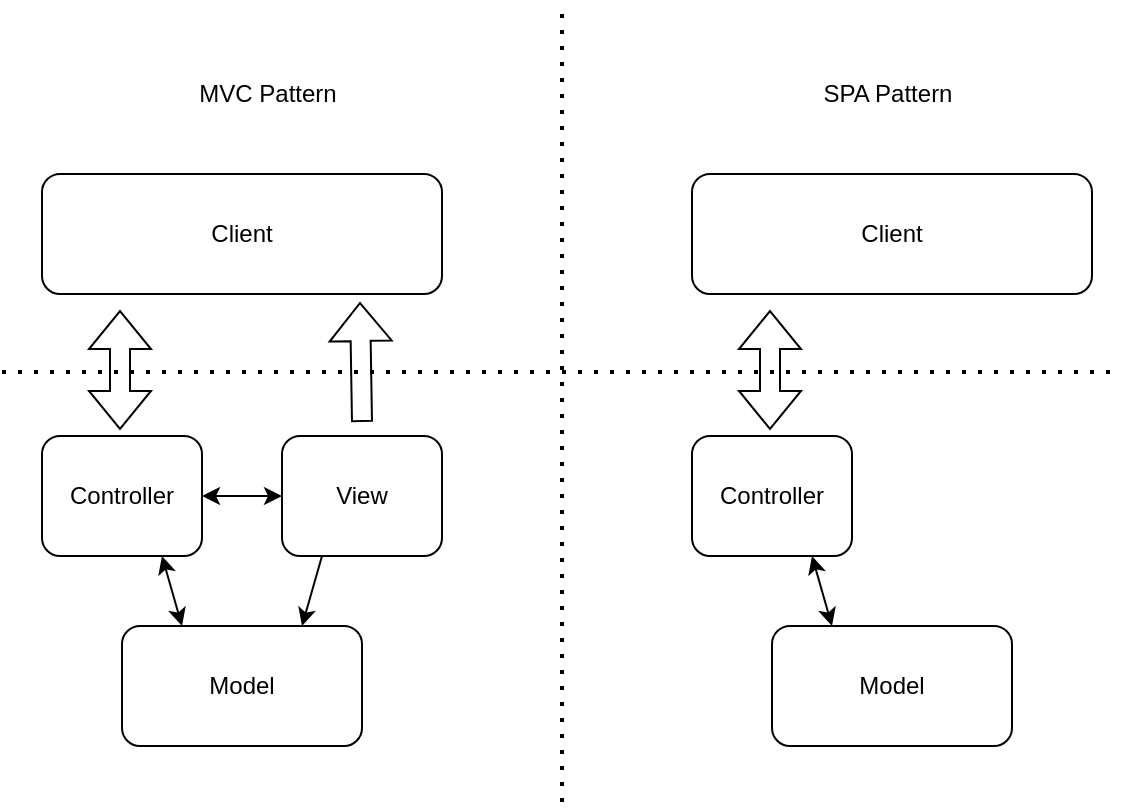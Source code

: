 <mxfile version="24.7.5" pages="3">
  <diagram name="MVC versus SPA" id="CSnf-xwHhqKqm7lZ4IHm">
    <mxGraphModel dx="1434" dy="836" grid="1" gridSize="10" guides="1" tooltips="1" connect="1" arrows="1" fold="1" page="1" pageScale="1" pageWidth="827" pageHeight="1169" math="0" shadow="0">
      <root>
        <mxCell id="0" />
        <mxCell id="1" parent="0" />
        <mxCell id="o8wgjVgUGlA3ocowx8_K-1" value="Client" style="rounded=1;whiteSpace=wrap;html=1;" parent="1" vertex="1">
          <mxGeometry x="60" y="126" width="200" height="60" as="geometry" />
        </mxCell>
        <mxCell id="o8wgjVgUGlA3ocowx8_K-2" value="Controller" style="rounded=1;whiteSpace=wrap;html=1;" parent="1" vertex="1">
          <mxGeometry x="60" y="257" width="80" height="60" as="geometry" />
        </mxCell>
        <mxCell id="o8wgjVgUGlA3ocowx8_K-3" value="View" style="rounded=1;whiteSpace=wrap;html=1;" parent="1" vertex="1">
          <mxGeometry x="180" y="257" width="80" height="60" as="geometry" />
        </mxCell>
        <mxCell id="o8wgjVgUGlA3ocowx8_K-4" value="Model" style="rounded=1;whiteSpace=wrap;html=1;" parent="1" vertex="1">
          <mxGeometry x="100" y="352" width="120" height="60" as="geometry" />
        </mxCell>
        <mxCell id="o8wgjVgUGlA3ocowx8_K-6" value="" style="shape=flexArrow;endArrow=classic;html=1;rounded=0;" parent="1" edge="1">
          <mxGeometry width="50" height="50" relative="1" as="geometry">
            <mxPoint x="220" y="250" as="sourcePoint" />
            <mxPoint x="219" y="190" as="targetPoint" />
          </mxGeometry>
        </mxCell>
        <mxCell id="o8wgjVgUGlA3ocowx8_K-7" value="" style="shape=flexArrow;endArrow=classic;startArrow=classic;html=1;rounded=0;" parent="1" edge="1">
          <mxGeometry width="100" height="100" relative="1" as="geometry">
            <mxPoint x="99" y="254" as="sourcePoint" />
            <mxPoint x="99" y="194" as="targetPoint" />
          </mxGeometry>
        </mxCell>
        <mxCell id="o8wgjVgUGlA3ocowx8_K-8" value="" style="endArrow=classic;startArrow=classic;html=1;rounded=0;entryX=0.75;entryY=1;entryDx=0;entryDy=0;exitX=0.25;exitY=0;exitDx=0;exitDy=0;" parent="1" source="o8wgjVgUGlA3ocowx8_K-4" target="o8wgjVgUGlA3ocowx8_K-2" edge="1">
          <mxGeometry width="50" height="50" relative="1" as="geometry">
            <mxPoint x="390" y="450" as="sourcePoint" />
            <mxPoint x="440" y="400" as="targetPoint" />
          </mxGeometry>
        </mxCell>
        <mxCell id="o8wgjVgUGlA3ocowx8_K-9" value="" style="endArrow=classic;html=1;rounded=0;exitX=0.25;exitY=1;exitDx=0;exitDy=0;entryX=0.75;entryY=0;entryDx=0;entryDy=0;" parent="1" source="o8wgjVgUGlA3ocowx8_K-3" target="o8wgjVgUGlA3ocowx8_K-4" edge="1">
          <mxGeometry width="50" height="50" relative="1" as="geometry">
            <mxPoint x="390" y="450" as="sourcePoint" />
            <mxPoint x="440" y="400" as="targetPoint" />
          </mxGeometry>
        </mxCell>
        <mxCell id="o8wgjVgUGlA3ocowx8_K-10" value="Client" style="rounded=1;whiteSpace=wrap;html=1;" parent="1" vertex="1">
          <mxGeometry x="385" y="126" width="200" height="60" as="geometry" />
        </mxCell>
        <mxCell id="o8wgjVgUGlA3ocowx8_K-11" value="Controller" style="rounded=1;whiteSpace=wrap;html=1;" parent="1" vertex="1">
          <mxGeometry x="385" y="257" width="80" height="60" as="geometry" />
        </mxCell>
        <mxCell id="o8wgjVgUGlA3ocowx8_K-13" value="Model" style="rounded=1;whiteSpace=wrap;html=1;" parent="1" vertex="1">
          <mxGeometry x="425" y="352" width="120" height="60" as="geometry" />
        </mxCell>
        <mxCell id="o8wgjVgUGlA3ocowx8_K-15" value="" style="shape=flexArrow;endArrow=classic;startArrow=classic;html=1;rounded=0;" parent="1" edge="1">
          <mxGeometry width="100" height="100" relative="1" as="geometry">
            <mxPoint x="424" y="254" as="sourcePoint" />
            <mxPoint x="424" y="194" as="targetPoint" />
          </mxGeometry>
        </mxCell>
        <mxCell id="o8wgjVgUGlA3ocowx8_K-16" value="" style="endArrow=classic;startArrow=classic;html=1;rounded=0;entryX=0.75;entryY=1;entryDx=0;entryDy=0;exitX=0.25;exitY=0;exitDx=0;exitDy=0;" parent="1" source="o8wgjVgUGlA3ocowx8_K-13" target="o8wgjVgUGlA3ocowx8_K-11" edge="1">
          <mxGeometry width="50" height="50" relative="1" as="geometry">
            <mxPoint x="715" y="450" as="sourcePoint" />
            <mxPoint x="765" y="400" as="targetPoint" />
          </mxGeometry>
        </mxCell>
        <mxCell id="o8wgjVgUGlA3ocowx8_K-18" value="" style="endArrow=none;dashed=1;html=1;dashPattern=1 3;strokeWidth=2;rounded=0;" parent="1" edge="1">
          <mxGeometry width="50" height="50" relative="1" as="geometry">
            <mxPoint x="40" y="225" as="sourcePoint" />
            <mxPoint x="600" y="225" as="targetPoint" />
          </mxGeometry>
        </mxCell>
        <mxCell id="o8wgjVgUGlA3ocowx8_K-19" value="" style="endArrow=none;dashed=1;html=1;dashPattern=1 3;strokeWidth=2;rounded=0;" parent="1" edge="1">
          <mxGeometry width="50" height="50" relative="1" as="geometry">
            <mxPoint x="320" y="440" as="sourcePoint" />
            <mxPoint x="320" y="40" as="targetPoint" />
          </mxGeometry>
        </mxCell>
        <mxCell id="o8wgjVgUGlA3ocowx8_K-20" value="MVC Pattern" style="text;html=1;strokeColor=none;fillColor=none;align=center;verticalAlign=middle;whiteSpace=wrap;rounded=0;" parent="1" vertex="1">
          <mxGeometry x="128" y="71" width="90" height="30" as="geometry" />
        </mxCell>
        <mxCell id="o8wgjVgUGlA3ocowx8_K-21" value="SPA Pattern" style="text;html=1;strokeColor=none;fillColor=none;align=center;verticalAlign=middle;whiteSpace=wrap;rounded=0;" parent="1" vertex="1">
          <mxGeometry x="438" y="71" width="90" height="30" as="geometry" />
        </mxCell>
        <mxCell id="g5nIQPsIVY8FLEuOHkPk-1" value="" style="endArrow=classic;startArrow=classic;html=1;rounded=0;entryX=0;entryY=0.5;entryDx=0;entryDy=0;exitX=1;exitY=0.5;exitDx=0;exitDy=0;" parent="1" source="o8wgjVgUGlA3ocowx8_K-2" target="o8wgjVgUGlA3ocowx8_K-3" edge="1">
          <mxGeometry width="50" height="50" relative="1" as="geometry">
            <mxPoint x="150" y="280" as="sourcePoint" />
            <mxPoint x="170" y="280" as="targetPoint" />
          </mxGeometry>
        </mxCell>
      </root>
    </mxGraphModel>
  </diagram>
  <diagram id="RIOJNYCBNpTHi6aqWhQZ" name="Middleware">
    <mxGraphModel dx="1434" dy="836" grid="1" gridSize="10" guides="1" tooltips="1" connect="1" arrows="1" fold="1" page="1" pageScale="1" pageWidth="827" pageHeight="1169" math="0" shadow="0">
      <root>
        <mxCell id="0" />
        <mxCell id="1" parent="0" />
        <mxCell id="crCRjkip4WhQop4InZZt-1" value="Middleware 1" style="rounded=1;whiteSpace=wrap;html=1;verticalAlign=top;" vertex="1" parent="1">
          <mxGeometry x="150" y="120" width="120" height="260" as="geometry" />
        </mxCell>
        <mxCell id="crCRjkip4WhQop4InZZt-2" value="Custom Logic" style="rounded=0;whiteSpace=wrap;html=1;" vertex="1" parent="1">
          <mxGeometry x="160" y="160" width="100" height="30" as="geometry" />
        </mxCell>
        <mxCell id="crCRjkip4WhQop4InZZt-3" value="next();" style="rounded=1;whiteSpace=wrap;html=1;" vertex="1" parent="1">
          <mxGeometry x="160" y="200" width="100" height="30" as="geometry" />
        </mxCell>
        <mxCell id="crCRjkip4WhQop4InZZt-4" value="Additional Logic" style="rounded=0;whiteSpace=wrap;html=1;" vertex="1" parent="1">
          <mxGeometry x="160" y="327" width="100" height="30" as="geometry" />
        </mxCell>
        <mxCell id="crCRjkip4WhQop4InZZt-5" value="Middleware 2" style="rounded=1;whiteSpace=wrap;html=1;verticalAlign=top;" vertex="1" parent="1">
          <mxGeometry x="354" y="119" width="120" height="261" as="geometry" />
        </mxCell>
        <mxCell id="crCRjkip4WhQop4InZZt-6" value="Custom Logic" style="rounded=0;whiteSpace=wrap;html=1;" vertex="1" parent="1">
          <mxGeometry x="364" y="196" width="100" height="30" as="geometry" />
        </mxCell>
        <mxCell id="crCRjkip4WhQop4InZZt-7" value="next();" style="rounded=1;whiteSpace=wrap;html=1;" vertex="1" parent="1">
          <mxGeometry x="364" y="236" width="100" height="30" as="geometry" />
        </mxCell>
        <mxCell id="crCRjkip4WhQop4InZZt-8" value="Additional Logic" style="rounded=0;whiteSpace=wrap;html=1;" vertex="1" parent="1">
          <mxGeometry x="364" y="326" width="100" height="30" as="geometry" />
        </mxCell>
        <mxCell id="crCRjkip4WhQop4InZZt-9" value="Middleware 3" style="rounded=1;whiteSpace=wrap;html=1;verticalAlign=top;" vertex="1" parent="1">
          <mxGeometry x="560" y="120" width="120" height="260" as="geometry" />
        </mxCell>
        <mxCell id="crCRjkip4WhQop4InZZt-10" value="Custom Logic" style="rounded=0;whiteSpace=wrap;html=1;" vertex="1" parent="1">
          <mxGeometry x="570" y="236" width="100" height="30" as="geometry" />
        </mxCell>
        <mxCell id="crCRjkip4WhQop4InZZt-12" value="Additional Logic" style="rounded=0;whiteSpace=wrap;html=1;" vertex="1" parent="1">
          <mxGeometry x="570" y="327" width="100" height="30" as="geometry" />
        </mxCell>
        <mxCell id="crCRjkip4WhQop4InZZt-13" value="Request" style="endArrow=classic;html=1;rounded=0;verticalAlign=bottom;" edge="1" parent="1">
          <mxGeometry width="50" height="50" relative="1" as="geometry">
            <mxPoint x="30" y="175" as="sourcePoint" />
            <mxPoint x="140" y="175" as="targetPoint" />
          </mxGeometry>
        </mxCell>
        <mxCell id="WNcmTLsyDvFVE2Vm4Ch2-1" value="" style="endArrow=classic;html=1;rounded=0;" edge="1" parent="1">
          <mxGeometry width="50" height="50" relative="1" as="geometry">
            <mxPoint x="280" y="210" as="sourcePoint" />
            <mxPoint x="350" y="210" as="targetPoint" />
          </mxGeometry>
        </mxCell>
        <mxCell id="WNcmTLsyDvFVE2Vm4Ch2-2" value="" style="endArrow=classic;html=1;rounded=0;" edge="1" parent="1">
          <mxGeometry width="50" height="50" relative="1" as="geometry">
            <mxPoint x="480" y="250" as="sourcePoint" />
            <mxPoint x="550" y="250" as="targetPoint" />
          </mxGeometry>
        </mxCell>
        <mxCell id="WNcmTLsyDvFVE2Vm4Ch2-3" value="" style="endArrow=classic;html=1;rounded=0;" edge="1" parent="1">
          <mxGeometry width="50" height="50" relative="1" as="geometry">
            <mxPoint x="550" y="340" as="sourcePoint" />
            <mxPoint x="480" y="340" as="targetPoint" />
          </mxGeometry>
        </mxCell>
        <mxCell id="WNcmTLsyDvFVE2Vm4Ch2-4" value="" style="endArrow=classic;html=1;rounded=0;" edge="1" parent="1">
          <mxGeometry width="50" height="50" relative="1" as="geometry">
            <mxPoint x="340" y="340" as="sourcePoint" />
            <mxPoint x="280" y="340" as="targetPoint" />
          </mxGeometry>
        </mxCell>
        <mxCell id="WNcmTLsyDvFVE2Vm4Ch2-5" value="Response" style="endArrow=classic;html=1;rounded=0;verticalAlign=bottom;labelPosition=center;verticalLabelPosition=middle;align=center;fontStyle=0" edge="1" parent="1">
          <mxGeometry width="50" height="50" relative="1" as="geometry">
            <mxPoint x="140" y="340" as="sourcePoint" />
            <mxPoint x="30" y="340" as="targetPoint" />
          </mxGeometry>
        </mxCell>
      </root>
    </mxGraphModel>
  </diagram>
  <diagram id="BjMJPbQSBT2drooXBnZ4" name="Order in middleware components">
    <mxGraphModel dx="1434" dy="836" grid="1" gridSize="10" guides="1" tooltips="1" connect="1" arrows="1" fold="1" page="1" pageScale="1" pageWidth="827" pageHeight="1169" math="0" shadow="0">
      <root>
        <mxCell id="0" />
        <mxCell id="1" parent="0" />
        <mxCell id="I_w_bvEDUyPTmP2AFnm0-1" value="ExceptionHandler" style="rounded=1;whiteSpace=wrap;html=1;" vertex="1" parent="1">
          <mxGeometry x="140" y="160" width="120" height="30" as="geometry" />
        </mxCell>
        <mxCell id="I_w_bvEDUyPTmP2AFnm0-2" value="Request" style="endArrow=classic;html=1;rounded=0;strokeColor=#3333FF;" edge="1" parent="1">
          <mxGeometry width="50" height="50" relative="1" as="geometry">
            <mxPoint x="190" y="100" as="sourcePoint" />
            <mxPoint x="190" y="150" as="targetPoint" />
          </mxGeometry>
        </mxCell>
        <mxCell id="I_w_bvEDUyPTmP2AFnm0-3" value="Response" style="endArrow=classic;html=1;rounded=0;verticalAlign=top;strokeColor=#CC00CC;" edge="1" parent="1">
          <mxGeometry width="50" height="50" relative="1" as="geometry">
            <mxPoint x="130" y="170" as="sourcePoint" />
            <mxPoint x="60" y="170" as="targetPoint" />
          </mxGeometry>
        </mxCell>
        <mxCell id="I_w_bvEDUyPTmP2AFnm0-4" value="HSTS" style="rounded=1;whiteSpace=wrap;html=1;" vertex="1" parent="1">
          <mxGeometry x="160" y="200" width="120" height="30" as="geometry" />
        </mxCell>
        <mxCell id="I_w_bvEDUyPTmP2AFnm0-5" value="HttpsRedirection" style="rounded=1;whiteSpace=wrap;html=1;" vertex="1" parent="1">
          <mxGeometry x="174" y="242" width="120" height="30" as="geometry" />
        </mxCell>
        <mxCell id="I_w_bvEDUyPTmP2AFnm0-6" value="Static Files" style="rounded=1;whiteSpace=wrap;html=1;" vertex="1" parent="1">
          <mxGeometry x="185" y="281" width="120" height="30" as="geometry" />
        </mxCell>
        <mxCell id="I_w_bvEDUyPTmP2AFnm0-7" value="Routing" style="rounded=1;whiteSpace=wrap;html=1;" vertex="1" parent="1">
          <mxGeometry x="200" y="320" width="120" height="30" as="geometry" />
        </mxCell>
        <mxCell id="I_w_bvEDUyPTmP2AFnm0-8" value="CORS" style="rounded=1;whiteSpace=wrap;html=1;" vertex="1" parent="1">
          <mxGeometry x="210" y="360" width="120" height="30" as="geometry" />
        </mxCell>
        <mxCell id="I_w_bvEDUyPTmP2AFnm0-9" value="Authentication" style="rounded=1;whiteSpace=wrap;html=1;" vertex="1" parent="1">
          <mxGeometry x="220" y="400" width="120" height="30" as="geometry" />
        </mxCell>
        <mxCell id="I_w_bvEDUyPTmP2AFnm0-10" value="Authorization" style="rounded=1;whiteSpace=wrap;html=1;" vertex="1" parent="1">
          <mxGeometry x="240" y="440" width="120" height="30" as="geometry" />
        </mxCell>
        <mxCell id="I_w_bvEDUyPTmP2AFnm0-11" value="Custom middlewares" style="shape=document;whiteSpace=wrap;html=1;boundedLbl=1;verticalAlign=top;" vertex="1" parent="1">
          <mxGeometry x="260" y="490" width="200" height="100" as="geometry" />
        </mxCell>
        <mxCell id="I_w_bvEDUyPTmP2AFnm0-17" style="edgeStyle=orthogonalEdgeStyle;rounded=0;orthogonalLoop=1;jettySize=auto;html=1;entryX=0;entryY=0.5;entryDx=0;entryDy=0;strokeColor=#3333FF;" edge="1" parent="1" source="I_w_bvEDUyPTmP2AFnm0-12" target="I_w_bvEDUyPTmP2AFnm0-13">
          <mxGeometry relative="1" as="geometry" />
        </mxCell>
        <mxCell id="I_w_bvEDUyPTmP2AFnm0-12" value="Custom1" style="rounded=1;whiteSpace=wrap;html=1;" vertex="1" parent="1">
          <mxGeometry x="270" y="525" width="70" height="30" as="geometry" />
        </mxCell>
        <mxCell id="I_w_bvEDUyPTmP2AFnm0-18" style="edgeStyle=orthogonalEdgeStyle;rounded=0;orthogonalLoop=1;jettySize=auto;html=1;exitX=0.25;exitY=1;exitDx=0;exitDy=0;entryX=0.25;entryY=0;entryDx=0;entryDy=0;strokeColor=#3333FF;" edge="1" parent="1" source="I_w_bvEDUyPTmP2AFnm0-13" target="I_w_bvEDUyPTmP2AFnm0-14">
          <mxGeometry relative="1" as="geometry" />
        </mxCell>
        <mxCell id="I_w_bvEDUyPTmP2AFnm0-13" value="Custom..." style="rounded=1;whiteSpace=wrap;html=1;" vertex="1" parent="1">
          <mxGeometry x="378" y="525" width="70" height="30" as="geometry" />
        </mxCell>
        <mxCell id="I_w_bvEDUyPTmP2AFnm0-19" style="edgeStyle=orthogonalEdgeStyle;rounded=0;orthogonalLoop=1;jettySize=auto;html=1;exitX=0.75;exitY=0;exitDx=0;exitDy=0;entryX=0.75;entryY=1;entryDx=0;entryDy=0;strokeColor=#CC00CC;" edge="1" parent="1" source="I_w_bvEDUyPTmP2AFnm0-14" target="I_w_bvEDUyPTmP2AFnm0-13">
          <mxGeometry relative="1" as="geometry" />
        </mxCell>
        <mxCell id="I_w_bvEDUyPTmP2AFnm0-14" value="Endpoint Configuration" style="rounded=1;whiteSpace=wrap;html=1;" vertex="1" parent="1">
          <mxGeometry x="340" y="600" width="120" height="40" as="geometry" />
        </mxCell>
        <mxCell id="I_w_bvEDUyPTmP2AFnm0-15" value="" style="endArrow=classic;html=1;rounded=0;strokeColor=#3333FF;" edge="1" parent="1">
          <mxGeometry width="50" height="50" relative="1" as="geometry">
            <mxPoint x="290" y="170" as="sourcePoint" />
            <mxPoint x="410" y="480" as="targetPoint" />
          </mxGeometry>
        </mxCell>
        <mxCell id="I_w_bvEDUyPTmP2AFnm0-21" value="" style="endArrow=classic;html=1;rounded=0;strokeColor=#CC00CC;" edge="1" parent="1">
          <mxGeometry width="50" height="50" relative="1" as="geometry">
            <mxPoint x="431" y="517" as="sourcePoint" />
            <mxPoint x="291" y="517" as="targetPoint" />
          </mxGeometry>
        </mxCell>
        <mxCell id="I_w_bvEDUyPTmP2AFnm0-22" value="" style="endArrow=classic;html=1;rounded=0;strokeColor=#CC00CC;" edge="1" parent="1">
          <mxGeometry width="50" height="50" relative="1" as="geometry">
            <mxPoint x="200" y="490" as="sourcePoint" />
            <mxPoint x="110" y="210" as="targetPoint" />
          </mxGeometry>
        </mxCell>
      </root>
    </mxGraphModel>
  </diagram>
</mxfile>

